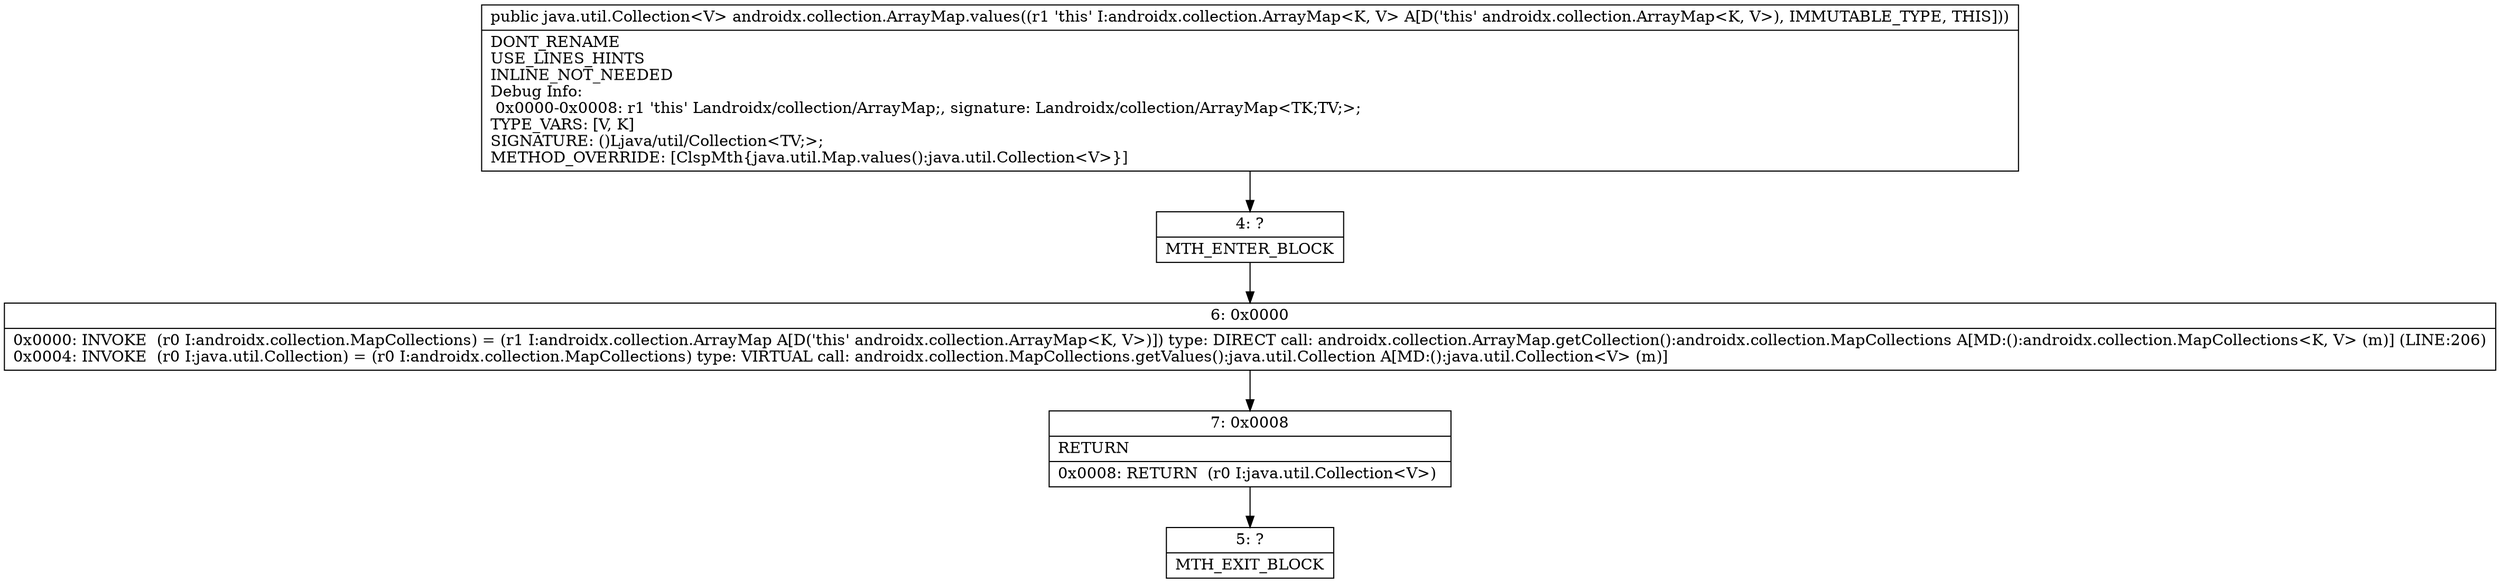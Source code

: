 digraph "CFG forandroidx.collection.ArrayMap.values()Ljava\/util\/Collection;" {
Node_4 [shape=record,label="{4\:\ ?|MTH_ENTER_BLOCK\l}"];
Node_6 [shape=record,label="{6\:\ 0x0000|0x0000: INVOKE  (r0 I:androidx.collection.MapCollections) = (r1 I:androidx.collection.ArrayMap A[D('this' androidx.collection.ArrayMap\<K, V\>)]) type: DIRECT call: androidx.collection.ArrayMap.getCollection():androidx.collection.MapCollections A[MD:():androidx.collection.MapCollections\<K, V\> (m)] (LINE:206)\l0x0004: INVOKE  (r0 I:java.util.Collection) = (r0 I:androidx.collection.MapCollections) type: VIRTUAL call: androidx.collection.MapCollections.getValues():java.util.Collection A[MD:():java.util.Collection\<V\> (m)]\l}"];
Node_7 [shape=record,label="{7\:\ 0x0008|RETURN\l|0x0008: RETURN  (r0 I:java.util.Collection\<V\>) \l}"];
Node_5 [shape=record,label="{5\:\ ?|MTH_EXIT_BLOCK\l}"];
MethodNode[shape=record,label="{public java.util.Collection\<V\> androidx.collection.ArrayMap.values((r1 'this' I:androidx.collection.ArrayMap\<K, V\> A[D('this' androidx.collection.ArrayMap\<K, V\>), IMMUTABLE_TYPE, THIS]))  | DONT_RENAME\lUSE_LINES_HINTS\lINLINE_NOT_NEEDED\lDebug Info:\l  0x0000\-0x0008: r1 'this' Landroidx\/collection\/ArrayMap;, signature: Landroidx\/collection\/ArrayMap\<TK;TV;\>;\lTYPE_VARS: [V, K]\lSIGNATURE: ()Ljava\/util\/Collection\<TV;\>;\lMETHOD_OVERRIDE: [ClspMth\{java.util.Map.values():java.util.Collection\<V\>\}]\l}"];
MethodNode -> Node_4;Node_4 -> Node_6;
Node_6 -> Node_7;
Node_7 -> Node_5;
}

